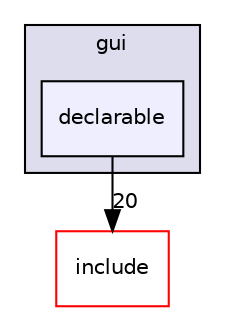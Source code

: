 digraph "Gui/app/src/dnai/models/gui/declarable" {
  compound=true
  node [ fontsize="10", fontname="Helvetica"];
  edge [ labelfontsize="10", labelfontname="Helvetica"];
  subgraph clusterdir_93de4bdbd8d576627c0e91c425fed3d9 {
    graph [ bgcolor="#ddddee", pencolor="black", label="gui" fontname="Helvetica", fontsize="10", URL="dir_93de4bdbd8d576627c0e91c425fed3d9.html"]
  dir_b60ab5fac535355896d745549f27ef25 [shape=box, label="declarable", style="filled", fillcolor="#eeeeff", pencolor="black", URL="dir_b60ab5fac535355896d745549f27ef25.html"];
  }
  dir_6e89066b6e3a1edc14e01dd7a1c1fb19 [shape=box label="include" fillcolor="white" style="filled" color="red" URL="dir_6e89066b6e3a1edc14e01dd7a1c1fb19.html"];
  dir_b60ab5fac535355896d745549f27ef25->dir_6e89066b6e3a1edc14e01dd7a1c1fb19 [headlabel="20", labeldistance=1.5 headhref="dir_000037_000004.html"];
}
